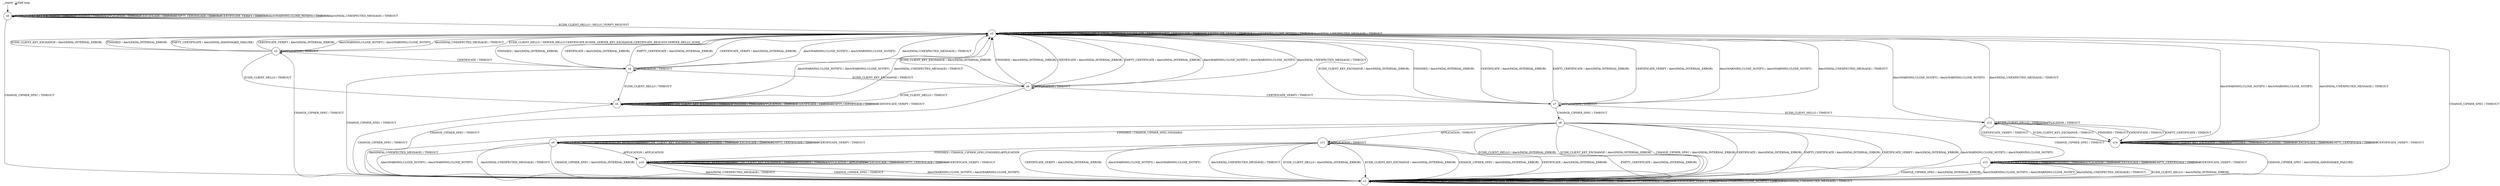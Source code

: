 digraph g {
	graph [name=g];
	s0	[label=s0,
		shape=circle];
	s0 -> s0	[key=0,
		label="ECDH_CLIENT_KEY_EXCHANGE / TIMEOUT"];
	s0 -> s0	[key=1,
		label="FINISHED / TIMEOUT"];
	s0 -> s0	[key=2,
		label="APPLICATION / TIMEOUT"];
	s0 -> s0	[key=3,
		label="CERTIFICATE / TIMEOUT"];
	s0 -> s0	[key=4,
		label="EMPTY_CERTIFICATE / TIMEOUT"];
	s0 -> s0	[key=5,
		label="CERTIFICATE_VERIFY / TIMEOUT"];
	s0 -> s0	[key=6,
		label="Alert(WARNING,CLOSE_NOTIFY) / TIMEOUT"];
	s0 -> s0	[key=7,
		label="Alert(FATAL,UNEXPECTED_MESSAGE) / TIMEOUT"];
	s1	[label=s1,
		shape=circle];
	s0 -> s1	[key=0,
		label="CHANGE_CIPHER_SPEC / TIMEOUT"];
	s2	[label=s2,
		shape=circle];
	s0 -> s2	[key=0,
		label="ECDH_CLIENT_HELLO / HELLO_VERIFY_REQUEST"];
	s1 -> s1	[key=0,
		label="ECDH_CLIENT_HELLO / TIMEOUT"];
	s1 -> s1	[key=1,
		label="ECDH_CLIENT_KEY_EXCHANGE / TIMEOUT"];
	s1 -> s1	[key=2,
		label="CHANGE_CIPHER_SPEC / TIMEOUT"];
	s1 -> s1	[key=3,
		label="FINISHED / TIMEOUT"];
	s1 -> s1	[key=4,
		label="APPLICATION / TIMEOUT"];
	s1 -> s1	[key=5,
		label="CERTIFICATE / TIMEOUT"];
	s1 -> s1	[key=6,
		label="EMPTY_CERTIFICATE / TIMEOUT"];
	s1 -> s1	[key=7,
		label="CERTIFICATE_VERIFY / TIMEOUT"];
	s1 -> s1	[key=8,
		label="Alert(WARNING,CLOSE_NOTIFY) / TIMEOUT"];
	s1 -> s1	[key=9,
		label="Alert(FATAL,UNEXPECTED_MESSAGE) / TIMEOUT"];
	s2 -> s1	[key=0,
		label="CHANGE_CIPHER_SPEC / TIMEOUT"];
	s2 -> s2	[key=0,
		label="ECDH_CLIENT_KEY_EXCHANGE / TIMEOUT"];
	s2 -> s2	[key=1,
		label="FINISHED / TIMEOUT"];
	s2 -> s2	[key=2,
		label="APPLICATION / TIMEOUT"];
	s2 -> s2	[key=3,
		label="CERTIFICATE / TIMEOUT"];
	s2 -> s2	[key=4,
		label="EMPTY_CERTIFICATE / TIMEOUT"];
	s2 -> s2	[key=5,
		label="CERTIFICATE_VERIFY / TIMEOUT"];
	s2 -> s2	[key=6,
		label="Alert(WARNING,CLOSE_NOTIFY) / TIMEOUT"];
	s2 -> s2	[key=7,
		label="Alert(FATAL,UNEXPECTED_MESSAGE) / TIMEOUT"];
	s3	[label=s3,
		shape=circle];
	s2 -> s3	[key=0,
		label="ECDH_CLIENT_HELLO / SERVER_HELLO,CERTIFICATE,ECDHE_SERVER_KEY_EXCHANGE,CERTIFICATE_REQUEST,SERVER_HELLO_DONE"];
	s3 -> s1	[key=0,
		label="CHANGE_CIPHER_SPEC / TIMEOUT"];
	s3 -> s2	[key=0,
		label="ECDH_CLIENT_KEY_EXCHANGE / Alert(FATAL,INTERNAL_ERROR)"];
	s3 -> s2	[key=1,
		label="FINISHED / Alert(FATAL,INTERNAL_ERROR)"];
	s3 -> s2	[key=2,
		label="EMPTY_CERTIFICATE / Alert(FATAL,HANDSHAKE_FAILURE)"];
	s3 -> s2	[key=3,
		label="CERTIFICATE_VERIFY / Alert(FATAL,INTERNAL_ERROR)"];
	s3 -> s2	[key=4,
		label="Alert(WARNING,CLOSE_NOTIFY) / Alert(WARNING,CLOSE_NOTIFY)"];
	s3 -> s2	[key=5,
		label="Alert(FATAL,UNEXPECTED_MESSAGE) / TIMEOUT"];
	s3 -> s3	[key=0,
		label="APPLICATION / TIMEOUT"];
	s4	[label=s4,
		shape=circle];
	s3 -> s4	[key=0,
		label="CERTIFICATE / TIMEOUT"];
	s5	[label=s5,
		shape=circle];
	s3 -> s5	[key=0,
		label="ECDH_CLIENT_HELLO / TIMEOUT"];
	s4 -> s1	[key=0,
		label="CHANGE_CIPHER_SPEC / TIMEOUT"];
	s4 -> s2	[key=0,
		label="FINISHED / Alert(FATAL,INTERNAL_ERROR)"];
	s4 -> s2	[key=1,
		label="CERTIFICATE / Alert(FATAL,INTERNAL_ERROR)"];
	s4 -> s2	[key=2,
		label="EMPTY_CERTIFICATE / Alert(FATAL,INTERNAL_ERROR)"];
	s4 -> s2	[key=3,
		label="CERTIFICATE_VERIFY / Alert(FATAL,INTERNAL_ERROR)"];
	s4 -> s2	[key=4,
		label="Alert(WARNING,CLOSE_NOTIFY) / Alert(WARNING,CLOSE_NOTIFY)"];
	s4 -> s2	[key=5,
		label="Alert(FATAL,UNEXPECTED_MESSAGE) / TIMEOUT"];
	s4 -> s4	[key=0,
		label="APPLICATION / TIMEOUT"];
	s4 -> s5	[key=0,
		label="ECDH_CLIENT_HELLO / TIMEOUT"];
	s6	[label=s6,
		shape=circle];
	s4 -> s6	[key=0,
		label="ECDH_CLIENT_KEY_EXCHANGE / TIMEOUT"];
	s5 -> s1	[key=0,
		label="CHANGE_CIPHER_SPEC / TIMEOUT"];
	s5 -> s2	[key=0,
		label="Alert(WARNING,CLOSE_NOTIFY) / Alert(WARNING,CLOSE_NOTIFY)"];
	s5 -> s2	[key=1,
		label="Alert(FATAL,UNEXPECTED_MESSAGE) / TIMEOUT"];
	s5 -> s5	[key=0,
		label="ECDH_CLIENT_HELLO / TIMEOUT"];
	s5 -> s5	[key=1,
		label="ECDH_CLIENT_KEY_EXCHANGE / TIMEOUT"];
	s5 -> s5	[key=2,
		label="FINISHED / TIMEOUT"];
	s5 -> s5	[key=3,
		label="APPLICATION / TIMEOUT"];
	s5 -> s5	[key=4,
		label="CERTIFICATE / TIMEOUT"];
	s5 -> s5	[key=5,
		label="EMPTY_CERTIFICATE / TIMEOUT"];
	s5 -> s5	[key=6,
		label="CERTIFICATE_VERIFY / TIMEOUT"];
	s6 -> s1	[key=0,
		label="CHANGE_CIPHER_SPEC / TIMEOUT"];
	s6 -> s2	[key=0,
		label="ECDH_CLIENT_KEY_EXCHANGE / Alert(FATAL,INTERNAL_ERROR)"];
	s6 -> s2	[key=1,
		label="FINISHED / Alert(FATAL,INTERNAL_ERROR)"];
	s6 -> s2	[key=2,
		label="CERTIFICATE / Alert(FATAL,INTERNAL_ERROR)"];
	s6 -> s2	[key=3,
		label="EMPTY_CERTIFICATE / Alert(FATAL,INTERNAL_ERROR)"];
	s6 -> s2	[key=4,
		label="Alert(WARNING,CLOSE_NOTIFY) / Alert(WARNING,CLOSE_NOTIFY)"];
	s6 -> s2	[key=5,
		label="Alert(FATAL,UNEXPECTED_MESSAGE) / TIMEOUT"];
	s6 -> s5	[key=0,
		label="ECDH_CLIENT_HELLO / TIMEOUT"];
	s6 -> s6	[key=0,
		label="APPLICATION / TIMEOUT"];
	s7	[label=s7,
		shape=circle];
	s6 -> s7	[key=0,
		label="CERTIFICATE_VERIFY / TIMEOUT"];
	s7 -> s2	[key=0,
		label="ECDH_CLIENT_KEY_EXCHANGE / Alert(FATAL,INTERNAL_ERROR)"];
	s7 -> s2	[key=1,
		label="FINISHED / Alert(FATAL,INTERNAL_ERROR)"];
	s7 -> s2	[key=2,
		label="CERTIFICATE / Alert(FATAL,INTERNAL_ERROR)"];
	s7 -> s2	[key=3,
		label="EMPTY_CERTIFICATE / Alert(FATAL,INTERNAL_ERROR)"];
	s7 -> s2	[key=4,
		label="CERTIFICATE_VERIFY / Alert(FATAL,INTERNAL_ERROR)"];
	s7 -> s2	[key=5,
		label="Alert(WARNING,CLOSE_NOTIFY) / Alert(WARNING,CLOSE_NOTIFY)"];
	s7 -> s2	[key=6,
		label="Alert(FATAL,UNEXPECTED_MESSAGE) / TIMEOUT"];
	s7 -> s7	[key=0,
		label="APPLICATION / TIMEOUT"];
	s8	[label=s8,
		shape=circle];
	s7 -> s8	[key=0,
		label="CHANGE_CIPHER_SPEC / TIMEOUT"];
	s12	[label=s12,
		shape=circle];
	s7 -> s12	[key=0,
		label="ECDH_CLIENT_HELLO / TIMEOUT"];
	s8 -> s1	[key=0,
		label="ECDH_CLIENT_HELLO / Alert(FATAL,INTERNAL_ERROR)"];
	s8 -> s1	[key=1,
		label="ECDH_CLIENT_KEY_EXCHANGE / Alert(FATAL,INTERNAL_ERROR)"];
	s8 -> s1	[key=2,
		label="CHANGE_CIPHER_SPEC / Alert(FATAL,INTERNAL_ERROR)"];
	s8 -> s1	[key=3,
		label="CERTIFICATE / Alert(FATAL,INTERNAL_ERROR)"];
	s8 -> s1	[key=4,
		label="EMPTY_CERTIFICATE / Alert(FATAL,INTERNAL_ERROR)"];
	s8 -> s1	[key=5,
		label="CERTIFICATE_VERIFY / Alert(FATAL,INTERNAL_ERROR)"];
	s8 -> s1	[key=6,
		label="Alert(WARNING,CLOSE_NOTIFY) / Alert(WARNING,CLOSE_NOTIFY)"];
	s8 -> s1	[key=7,
		label="Alert(FATAL,UNEXPECTED_MESSAGE) / TIMEOUT"];
	s9	[label=s9,
		shape=circle];
	s8 -> s9	[key=0,
		label="FINISHED / CHANGE_CIPHER_SPEC,FINISHED"];
	s11	[label=s11,
		shape=circle];
	s8 -> s11	[key=0,
		label="APPLICATION / TIMEOUT"];
	s9 -> s1	[key=0,
		label="CHANGE_CIPHER_SPEC / Alert(FATAL,INTERNAL_ERROR)"];
	s9 -> s1	[key=1,
		label="Alert(WARNING,CLOSE_NOTIFY) / Alert(WARNING,CLOSE_NOTIFY)"];
	s9 -> s1	[key=2,
		label="Alert(FATAL,UNEXPECTED_MESSAGE) / TIMEOUT"];
	s9 -> s9	[key=0,
		label="ECDH_CLIENT_HELLO / Alert(WARNING,NO_RENEGOTIATION)"];
	s9 -> s9	[key=1,
		label="ECDH_CLIENT_KEY_EXCHANGE / TIMEOUT"];
	s9 -> s9	[key=2,
		label="FINISHED / TIMEOUT"];
	s9 -> s9	[key=3,
		label="CERTIFICATE / TIMEOUT"];
	s9 -> s9	[key=4,
		label="EMPTY_CERTIFICATE / TIMEOUT"];
	s9 -> s9	[key=5,
		label="CERTIFICATE_VERIFY / TIMEOUT"];
	s10	[label=s10,
		shape=circle];
	s9 -> s10	[key=0,
		label="APPLICATION / APPLICATION"];
	s10 -> s1	[key=0,
		label="CHANGE_CIPHER_SPEC / TIMEOUT"];
	s10 -> s1	[key=1,
		label="Alert(WARNING,CLOSE_NOTIFY) / Alert(WARNING,CLOSE_NOTIFY)"];
	s10 -> s1	[key=2,
		label="Alert(FATAL,UNEXPECTED_MESSAGE) / TIMEOUT"];
	s10 -> s10	[key=0,
		label="ECDH_CLIENT_HELLO / Alert(WARNING,NO_RENEGOTIATION)"];
	s10 -> s10	[key=1,
		label="ECDH_CLIENT_KEY_EXCHANGE / TIMEOUT"];
	s10 -> s10	[key=2,
		label="FINISHED / TIMEOUT"];
	s10 -> s10	[key=3,
		label="APPLICATION / APPLICATION"];
	s10 -> s10	[key=4,
		label="CERTIFICATE / TIMEOUT"];
	s10 -> s10	[key=5,
		label="EMPTY_CERTIFICATE / TIMEOUT"];
	s10 -> s10	[key=6,
		label="CERTIFICATE_VERIFY / TIMEOUT"];
	s11 -> s1	[key=0,
		label="ECDH_CLIENT_HELLO / Alert(FATAL,INTERNAL_ERROR)"];
	s11 -> s1	[key=1,
		label="ECDH_CLIENT_KEY_EXCHANGE / Alert(FATAL,INTERNAL_ERROR)"];
	s11 -> s1	[key=2,
		label="CHANGE_CIPHER_SPEC / Alert(FATAL,INTERNAL_ERROR)"];
	s11 -> s1	[key=3,
		label="CERTIFICATE / Alert(FATAL,INTERNAL_ERROR)"];
	s11 -> s1	[key=4,
		label="EMPTY_CERTIFICATE / Alert(FATAL,INTERNAL_ERROR)"];
	s11 -> s1	[key=5,
		label="CERTIFICATE_VERIFY / Alert(FATAL,INTERNAL_ERROR)"];
	s11 -> s1	[key=6,
		label="Alert(WARNING,CLOSE_NOTIFY) / Alert(WARNING,CLOSE_NOTIFY)"];
	s11 -> s1	[key=7,
		label="Alert(FATAL,UNEXPECTED_MESSAGE) / TIMEOUT"];
	s11 -> s10	[key=0,
		label="FINISHED / CHANGE_CIPHER_SPEC,FINISHED,APPLICATION"];
	s11 -> s11	[key=0,
		label="APPLICATION / TIMEOUT"];
	s12 -> s2	[key=0,
		label="Alert(WARNING,CLOSE_NOTIFY) / Alert(WARNING,CLOSE_NOTIFY)"];
	s12 -> s2	[key=1,
		label="Alert(FATAL,UNEXPECTED_MESSAGE) / TIMEOUT"];
	s12 -> s12	[key=0,
		label="ECDH_CLIENT_HELLO / TIMEOUT"];
	s12 -> s12	[key=1,
		label="APPLICATION / TIMEOUT"];
	s13	[label=s13,
		shape=circle];
	s12 -> s13	[key=0,
		label="CHANGE_CIPHER_SPEC / TIMEOUT"];
	s14	[label=s14,
		shape=circle];
	s12 -> s14	[key=0,
		label="ECDH_CLIENT_KEY_EXCHANGE / TIMEOUT"];
	s12 -> s14	[key=1,
		label="FINISHED / TIMEOUT"];
	s12 -> s14	[key=2,
		label="CERTIFICATE / TIMEOUT"];
	s12 -> s14	[key=3,
		label="EMPTY_CERTIFICATE / TIMEOUT"];
	s12 -> s14	[key=4,
		label="CERTIFICATE_VERIFY / TIMEOUT"];
	s13 -> s1	[key=0,
		label="ECDH_CLIENT_HELLO / Alert(FATAL,INTERNAL_ERROR)"];
	s13 -> s1	[key=1,
		label="CHANGE_CIPHER_SPEC / Alert(FATAL,INTERNAL_ERROR)"];
	s13 -> s1	[key=2,
		label="Alert(WARNING,CLOSE_NOTIFY) / Alert(WARNING,CLOSE_NOTIFY)"];
	s13 -> s1	[key=3,
		label="Alert(FATAL,UNEXPECTED_MESSAGE) / TIMEOUT"];
	s13 -> s13	[key=0,
		label="ECDH_CLIENT_KEY_EXCHANGE / TIMEOUT"];
	s13 -> s13	[key=1,
		label="FINISHED / TIMEOUT"];
	s13 -> s13	[key=2,
		label="APPLICATION / TIMEOUT"];
	s13 -> s13	[key=3,
		label="CERTIFICATE / TIMEOUT"];
	s13 -> s13	[key=4,
		label="EMPTY_CERTIFICATE / TIMEOUT"];
	s13 -> s13	[key=5,
		label="CERTIFICATE_VERIFY / TIMEOUT"];
	s14 -> s1	[key=0,
		label="CHANGE_CIPHER_SPEC / Alert(FATAL,HANDSHAKE_FAILURE)"];
	s14 -> s2	[key=0,
		label="Alert(WARNING,CLOSE_NOTIFY) / Alert(WARNING,CLOSE_NOTIFY)"];
	s14 -> s2	[key=1,
		label="Alert(FATAL,UNEXPECTED_MESSAGE) / TIMEOUT"];
	s14 -> s14	[key=0,
		label="ECDH_CLIENT_HELLO / TIMEOUT"];
	s14 -> s14	[key=1,
		label="ECDH_CLIENT_KEY_EXCHANGE / TIMEOUT"];
	s14 -> s14	[key=2,
		label="FINISHED / TIMEOUT"];
	s14 -> s14	[key=3,
		label="APPLICATION / TIMEOUT"];
	s14 -> s14	[key=4,
		label="CERTIFICATE / TIMEOUT"];
	s14 -> s14	[key=5,
		label="EMPTY_CERTIFICATE / TIMEOUT"];
	s14 -> s14	[key=6,
		label="CERTIFICATE_VERIFY / TIMEOUT"];
	__start0	[height=0,
		shape=none,
		width=0];
	__start0 -> s0	[key=0];
	__start0 -> __start0	[key=0,
		label="Self loop"];
}
